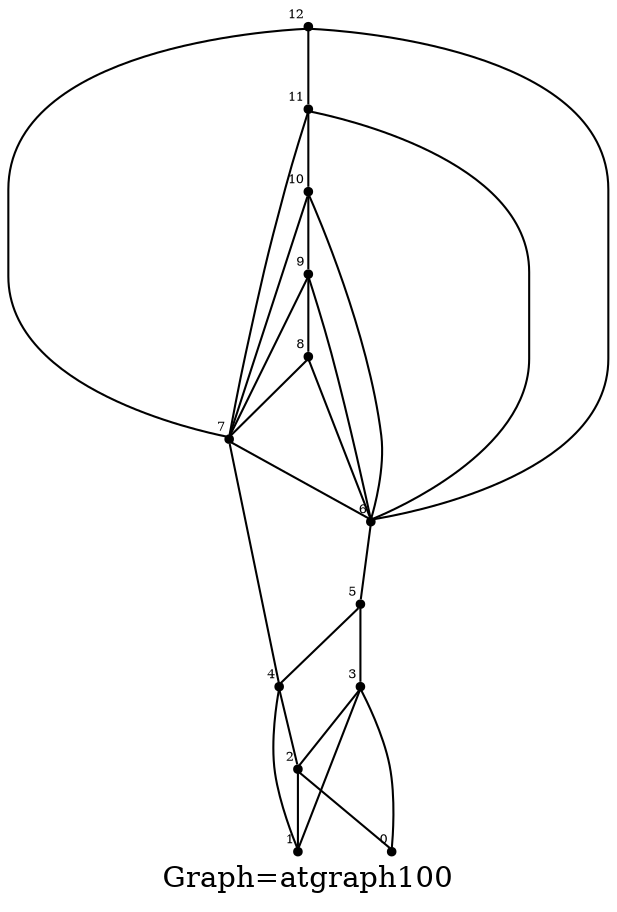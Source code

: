 /* Created by igraph 0.8.0-pre+0200568 */
graph {
  graph [
    label="Graph=atgraph100"
    labelloc=bottom
  ];
  0 [
    pos="0.000000,1.000000!"
    shape=point
    fontsize=6
    xlabel=0
  ];
  1 [
    pos="-0.100000,2.000000!"
    shape=point
    fontsize=6
    xlabel=1
  ];
  2 [
    pos="1.000000,1.000000!"
    shape=point
    fontsize=6
    xlabel=2
  ];
  3 [
    pos="0.900000,2.000000!"
    shape=point
    fontsize=6
    xlabel=3
  ];
  4 [
    pos="2.000000,1.000000!"
    shape=point
    fontsize=6
    xlabel=4
  ];
  5 [
    pos="1.900000,2.000000!"
    shape=point
    fontsize=6
    xlabel=5
  ];
  6 [
    pos="3.000000,1.000000!"
    shape=point
    fontsize=6
    xlabel=6
  ];
  7 [
    pos="2.900000,2.000000!"
    shape=point
    fontsize=6
    xlabel=7
  ];
  8 [
    pos="4.000000,0.000000!"
    shape=point
    fontsize=6
    xlabel=8
  ];
  9 [
    pos="3.900000,1.000000!"
    shape=point
    fontsize=6
    xlabel=9
  ];
  10 [
    pos="4.000000,2.000000!"
    shape=point
    fontsize=6
    xlabel=10
  ];
  11 [
    pos="3.900000,3.000000!"
    shape=point
    fontsize=6
    xlabel=11
  ];
  12 [
    pos="4.000000,4.000000!"
    shape=point
    fontsize=6
    xlabel=12
  ];

  2 -- 0;
  3 -- 0;
  2 -- 1;
  3 -- 1;
  4 -- 1;
  3 -- 2;
  4 -- 2;
  5 -- 3;
  5 -- 4;
  7 -- 4;
  6 -- 5;
  7 -- 6;
  8 -- 6;
  9 -- 6;
  10 -- 6;
  11 -- 6;
  12 -- 6;
  8 -- 7;
  9 -- 7;
  10 -- 7;
  11 -- 7;
  12 -- 7;
  9 -- 8;
  10 -- 9;
  11 -- 10;
  12 -- 11;
}
